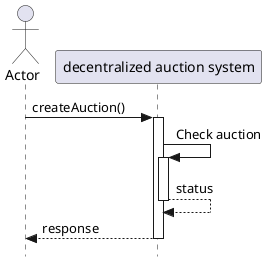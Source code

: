@startuml CreateAuction
autoactivate on
skinparam Style strictuml
skinparam shadowing false
actor   Actor   as a
participant "decentralized auction system" as das

a -> das: createAuction()
das -> das: Check auction
return status
return response

@enduml